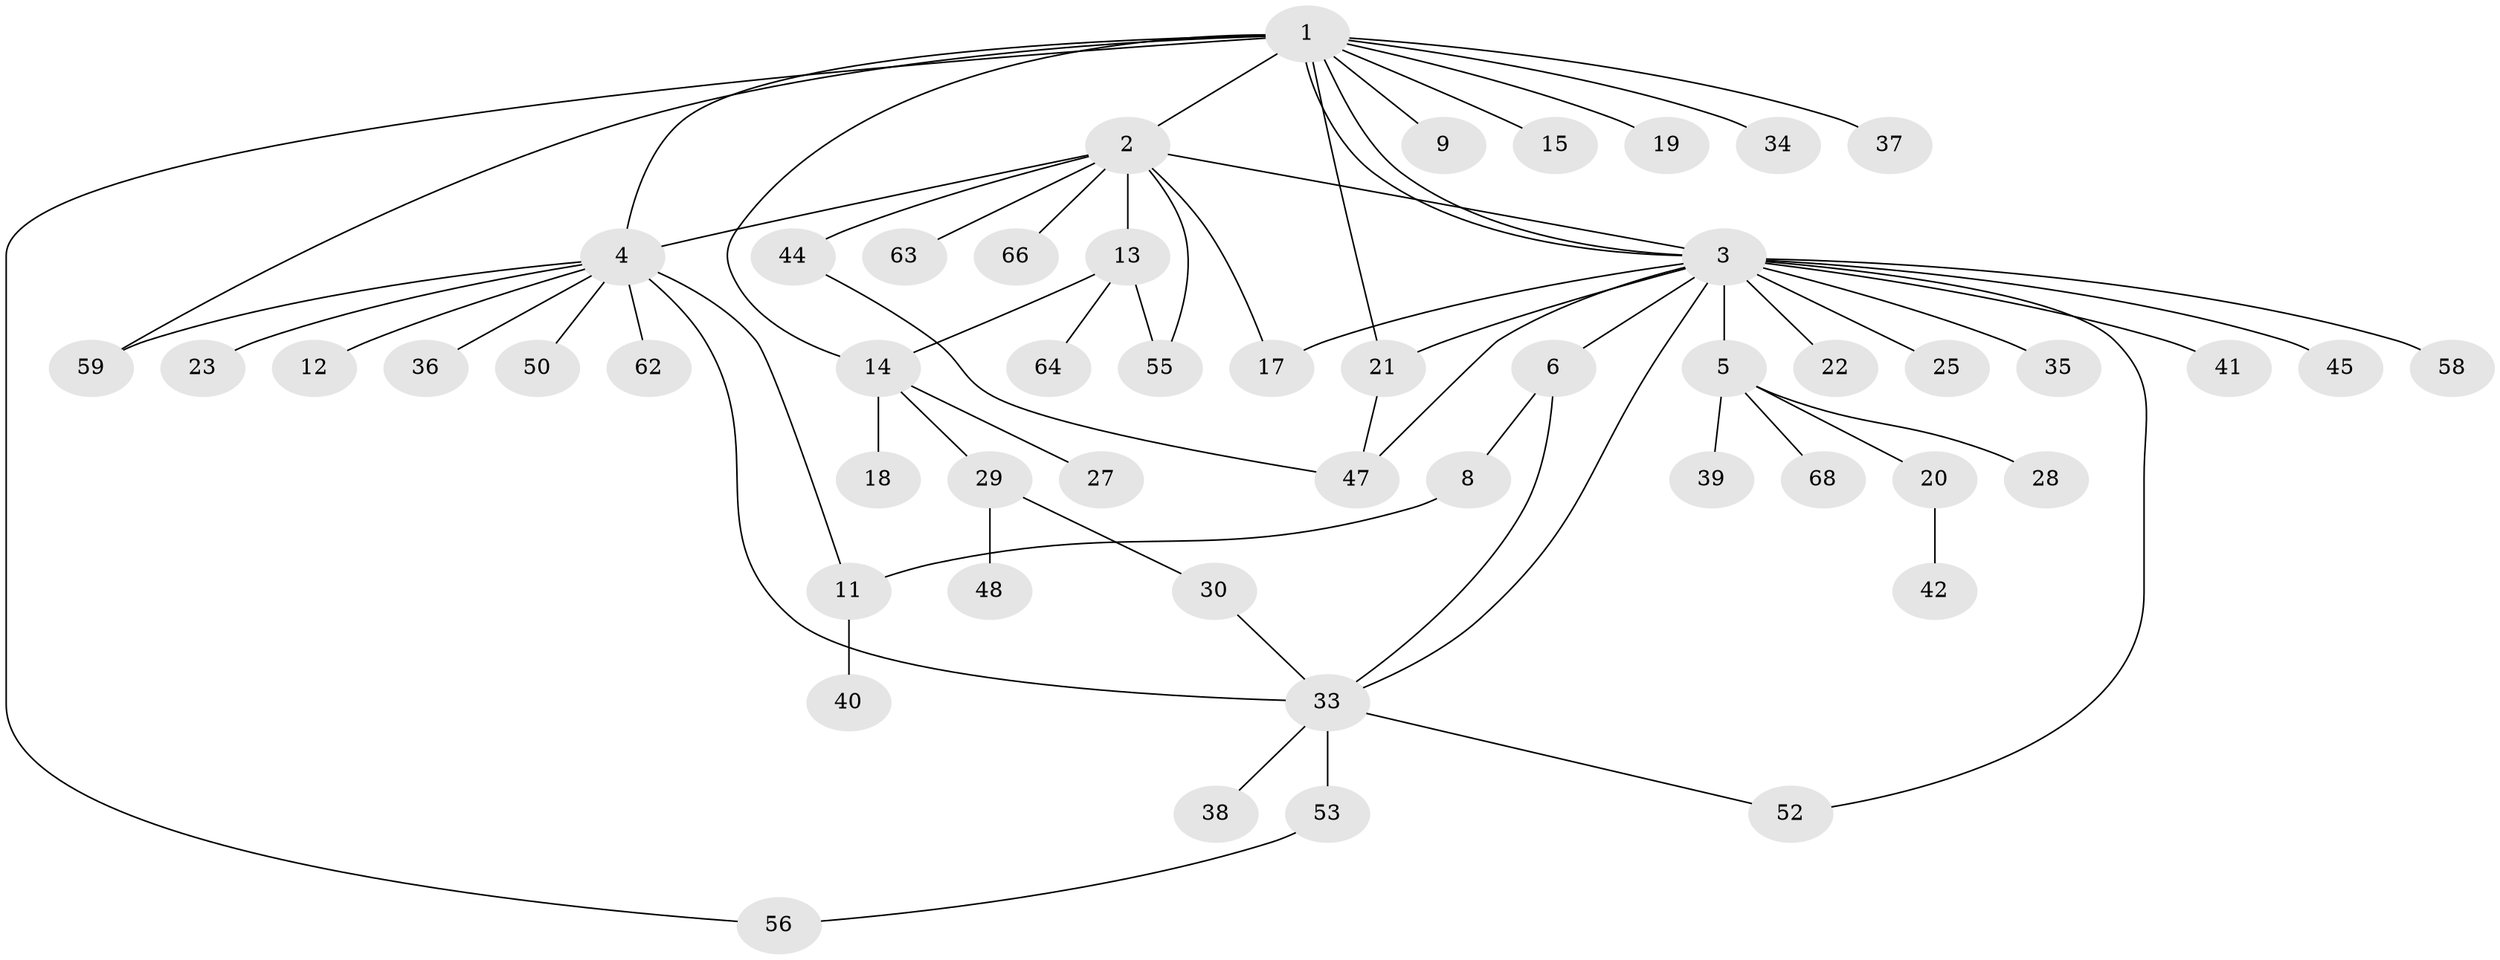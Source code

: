 // Generated by graph-tools (version 1.1) at 2025/51/02/27/25 19:51:55]
// undirected, 51 vertices, 66 edges
graph export_dot {
graph [start="1"]
  node [color=gray90,style=filled];
  1 [super="+67"];
  2 [super="+49"];
  3 [super="+16"];
  4 [super="+10"];
  5 [super="+7"];
  6 [super="+24"];
  8;
  9;
  11 [super="+57"];
  12;
  13 [super="+54"];
  14 [super="+46"];
  15 [super="+61"];
  17;
  18 [super="+26"];
  19;
  20 [super="+32"];
  21 [super="+31"];
  22;
  23;
  25;
  27;
  28;
  29 [super="+65"];
  30;
  33 [super="+51"];
  34;
  35;
  36;
  37;
  38;
  39;
  40;
  41 [super="+43"];
  42;
  44;
  45;
  47;
  48;
  50;
  52;
  53;
  55;
  56;
  58;
  59 [super="+60"];
  62;
  63;
  64;
  66;
  68;
  1 -- 2;
  1 -- 3;
  1 -- 3;
  1 -- 4 [weight=2];
  1 -- 9;
  1 -- 14;
  1 -- 15;
  1 -- 19;
  1 -- 21;
  1 -- 34;
  1 -- 37;
  1 -- 56;
  1 -- 59;
  2 -- 3;
  2 -- 13;
  2 -- 17;
  2 -- 44;
  2 -- 63;
  2 -- 66;
  2 -- 4;
  2 -- 55;
  3 -- 5 [weight=2];
  3 -- 6;
  3 -- 21;
  3 -- 22;
  3 -- 25;
  3 -- 35;
  3 -- 52;
  3 -- 41;
  3 -- 45;
  3 -- 47;
  3 -- 17;
  3 -- 58;
  3 -- 33;
  4 -- 11;
  4 -- 12;
  4 -- 23;
  4 -- 36;
  4 -- 50;
  4 -- 59;
  4 -- 62;
  4 -- 33;
  5 -- 20;
  5 -- 68 [weight=2];
  5 -- 39;
  5 -- 28;
  6 -- 8;
  6 -- 33;
  8 -- 11;
  11 -- 40;
  13 -- 14;
  13 -- 55;
  13 -- 64;
  14 -- 18;
  14 -- 27;
  14 -- 29;
  20 -- 42;
  21 -- 47;
  29 -- 30;
  29 -- 48;
  30 -- 33;
  33 -- 38;
  33 -- 52;
  33 -- 53;
  44 -- 47;
  53 -- 56;
}
